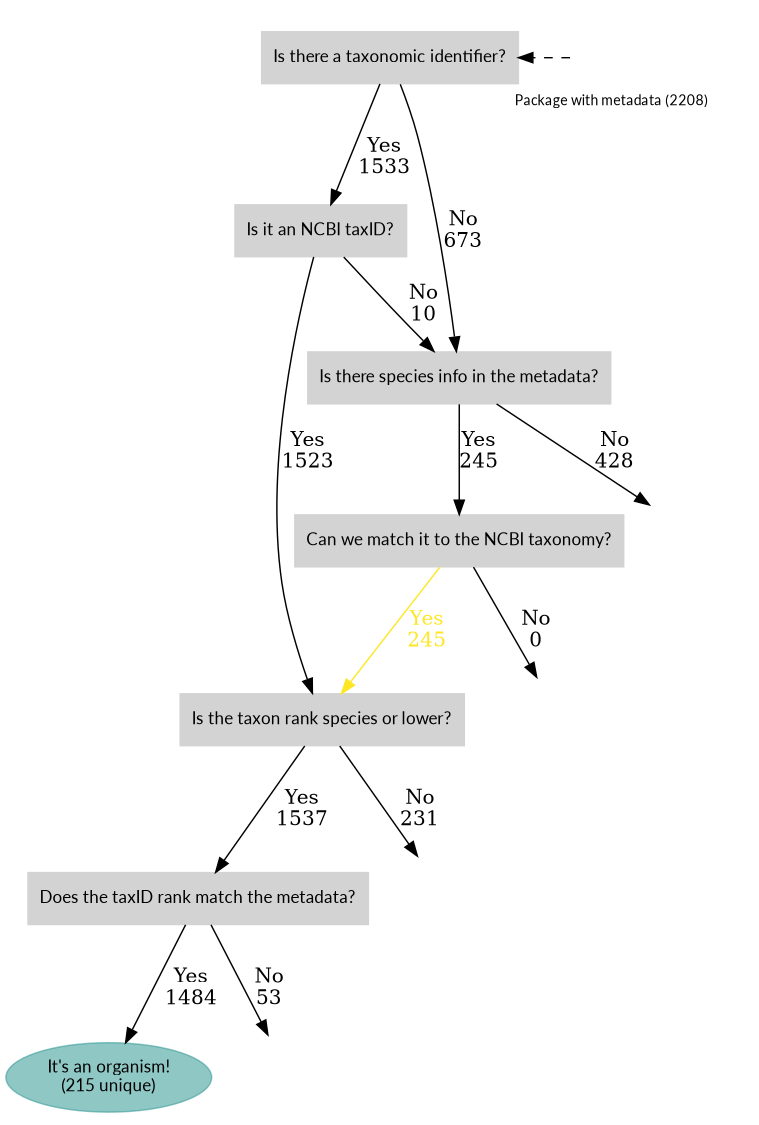 digraph DecisionTree {
    size = "6.665,7.5";
    dpi=300;
    fontname = "lato";
    fontsize = "10";
    bgcolor = "white";
    // margin = 0;
    compound = true;
    splines = true;
    
    node [
        fontname = "lato";
        fontsize = "12";
        shape = box;
        style = filled;
        color = lightgrey;
        // labelloc = "b";
        // imagepos = "tc";
        // shape = none;
        // fixedsize = true;
        // height = 1.33;
        // width = 1;
    ];
    
    // Define the nodes
    
    // Root node
    Decision1 [
        label = "Is there a taxonomic identifier?";
    ];
    
    // Decision nodes
    Decision2 [
        label = "Is it an NCBI taxID?";
    ];
    Decision2a [
        label = "Is there species info in the metadata?";
    ];
    
    Decision3 [
        label = "Is the taxon rank species or lower?";
    ];
    Decision3a [
        label = "Can we match it to the NCBI taxonomy?";
    ];
    Decision4 [
        label = "Does the taxID rank match the metadata?"
    ]


    // Leaf nodes
    Species [
        label = "It's an organism!\n(215 unique)";
        shape = ellipse;
        color ="#21908C80";
    ];
    
    // Reject nodes
    node [
        image = "resources/png/7549308-512.png";
        style = none;
        label = "";
        imagescale = true;
        shape = none;
        fixedsize = true;
        height = 0.8;
        width = 1;
    ];
    
    Reject1;
    Reject3;
    Reject4;

    Unknown1 [image="resources/png/3482632-512.png"];
    
    Reject1 -> Reject3 [style=invis];

    Input1 [
        image = "resources/png/4307209-512.png";
        label = "Package with metadata (2208)";
        fontname = "lato";
        fontsize = "10";
        labelloc = "b";
        imagepos = "tc";
        shape = none;
        fixedsize = true;
        height = 1;
        width = 0.8;
        imagescale = true;
    ];
    
    // Define the edges
    Input1 -> Decision1 [
        style = "dashed";
        constraint = false;
    ];


    
    
    Decision1 -> Decision2 [
        label = "Yes\n1533";
    ];
    
    
    Decision1 -> Decision2a [
        label = "No\n673";
    ];
    
    
    
    Decision2a -> Reject1 [
        label = "No\n428";
    ];
    Decision2 -> Decision2a [
        label = "No\n10";
    ];
    
    
    Decision3a -> Reject3 [
        label = "No\n0";
    ];
    Decision3 -> Reject4 [
        label = "No\n231";
    ];
    Decision4 -> Unknown1[
        label = "No\n53";
    ];    
    
    Decision2 -> Decision3 [
        label = "Yes\n1523";
    ];
       
    Decision2a -> Decision3a [
        label = "Yes\n245";
                
    ];    
    
    Decision3a -> Decision3 [
        label = "Yes\n245";
        fontcolor="#FDE725";
        color="#FDE725";
    ];
     
    
    Decision3 -> Decision4 [
        label="Yes\n1537";
    ]
    
    
    Decision4 -> Species [
        label = "Yes\n1484";
    ];


}